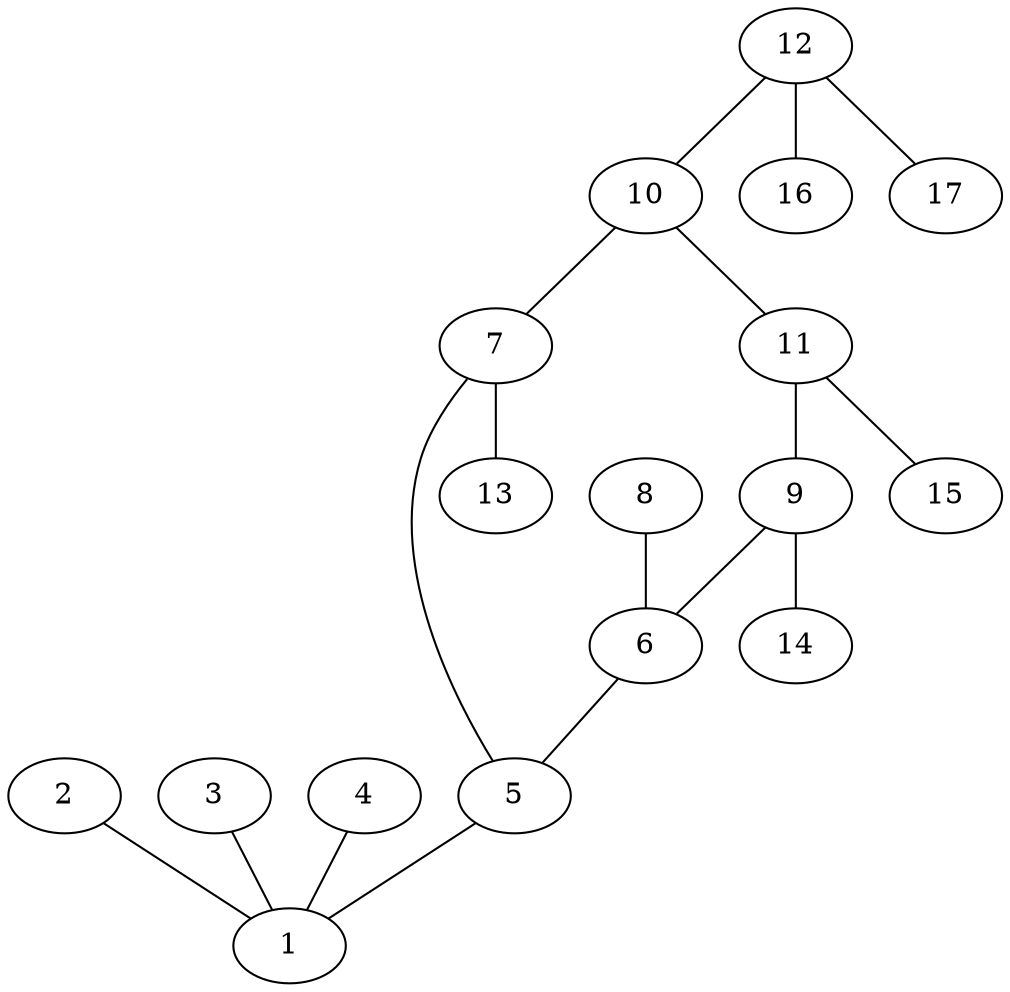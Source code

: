 graph molecule_4239 {
	1	 [chem=C];
	2	 [chem=F];
	2 -- 1	 [valence=1];
	3	 [chem=F];
	3 -- 1	 [valence=1];
	4	 [chem=F];
	4 -- 1	 [valence=1];
	5	 [chem=C];
	5 -- 1	 [valence=1];
	6	 [chem=C];
	6 -- 5	 [valence=2];
	7	 [chem=C];
	7 -- 5	 [valence=1];
	13	 [chem=H];
	7 -- 13	 [valence=1];
	8	 [chem=Cl];
	8 -- 6	 [valence=1];
	9	 [chem=C];
	9 -- 6	 [valence=1];
	14	 [chem=H];
	9 -- 14	 [valence=1];
	10	 [chem=C];
	10 -- 7	 [valence=2];
	11	 [chem=C];
	10 -- 11	 [valence=1];
	11 -- 9	 [valence=2];
	15	 [chem=H];
	11 -- 15	 [valence=1];
	12	 [chem=N];
	12 -- 10	 [valence=1];
	16	 [chem=H];
	12 -- 16	 [valence=1];
	17	 [chem=H];
	12 -- 17	 [valence=1];
}
